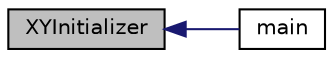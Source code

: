 digraph "XYInitializer"
{
 // INTERACTIVE_SVG=YES
  edge [fontname="Helvetica",fontsize="10",labelfontname="Helvetica",labelfontsize="10"];
  node [fontname="Helvetica",fontsize="10",shape=record];
  rankdir="LR";
  Node66 [label="XYInitializer",height=0.2,width=0.4,color="black", fillcolor="grey75", style="filled", fontcolor="black"];
  Node66 -> Node67 [dir="back",color="midnightblue",fontsize="10",style="solid",fontname="Helvetica"];
  Node67 [label="main",height=0.2,width=0.4,color="black", fillcolor="white", style="filled",URL="$_seg_least_8cpp.html#ae66f6b31b5ad750f1fe042a706a4e3d4"];
}
